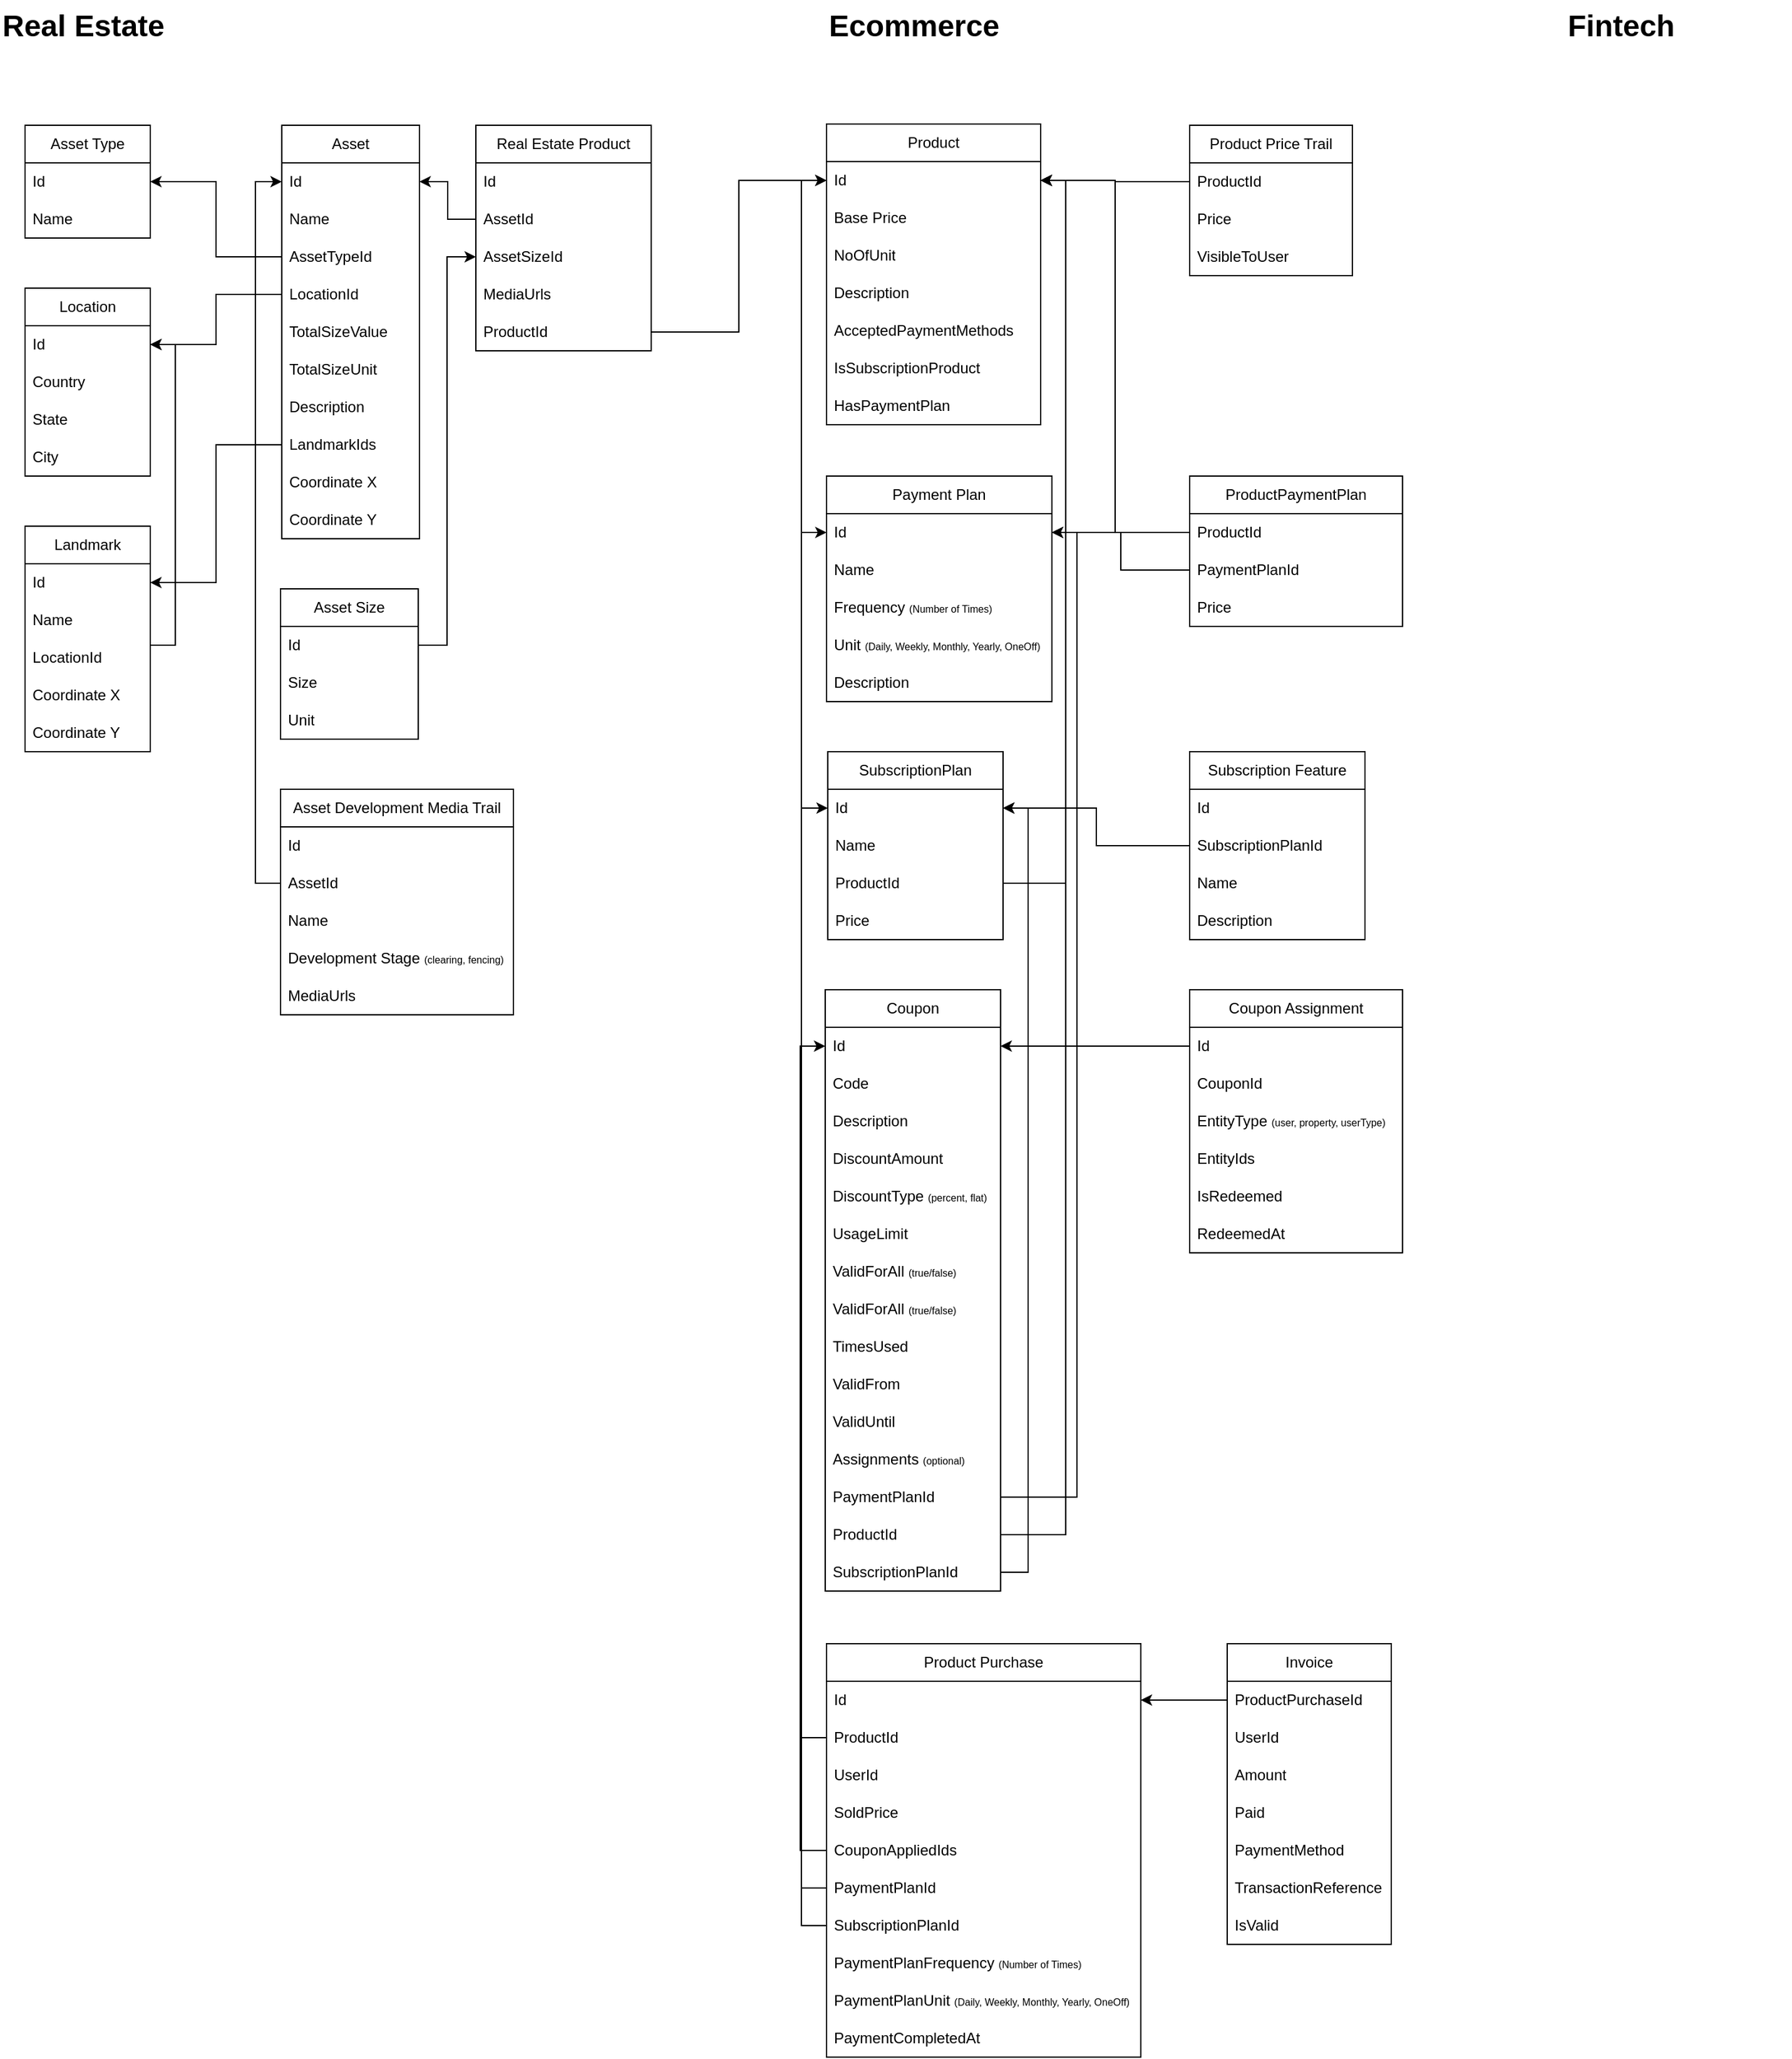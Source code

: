 <mxfile version="26.0.2">
  <diagram name="Page-1" id="xRwZzgTPhgGGNqqtRcz7">
    <mxGraphModel dx="2280" dy="1520" grid="1" gridSize="10" guides="1" tooltips="1" connect="1" arrows="1" fold="1" page="1" pageScale="1" pageWidth="2339" pageHeight="3300" math="0" shadow="0">
      <root>
        <mxCell id="0" />
        <mxCell id="1" parent="0" />
        <mxCell id="9WbZU5UclEW2TFr8tv2--1" value="Asset Type" style="swimlane;fontStyle=0;childLayout=stackLayout;horizontal=1;startSize=30;horizontalStack=0;resizeParent=1;resizeParentMax=0;resizeLast=0;collapsible=1;marginBottom=0;whiteSpace=wrap;html=1;" parent="1" vertex="1">
          <mxGeometry x="30" y="140" width="100" height="90" as="geometry" />
        </mxCell>
        <mxCell id="9WbZU5UclEW2TFr8tv2--2" value="Id" style="text;strokeColor=none;fillColor=none;align=left;verticalAlign=middle;spacingLeft=4;spacingRight=4;overflow=hidden;points=[[0,0.5],[1,0.5]];portConstraint=eastwest;rotatable=0;whiteSpace=wrap;html=1;" parent="9WbZU5UclEW2TFr8tv2--1" vertex="1">
          <mxGeometry y="30" width="100" height="30" as="geometry" />
        </mxCell>
        <mxCell id="9WbZU5UclEW2TFr8tv2--12" value="Name" style="text;strokeColor=none;fillColor=none;align=left;verticalAlign=middle;spacingLeft=4;spacingRight=4;overflow=hidden;points=[[0,0.5],[1,0.5]];portConstraint=eastwest;rotatable=0;whiteSpace=wrap;html=1;" parent="9WbZU5UclEW2TFr8tv2--1" vertex="1">
          <mxGeometry y="60" width="100" height="30" as="geometry" />
        </mxCell>
        <mxCell id="9WbZU5UclEW2TFr8tv2--5" value="Asset" style="swimlane;fontStyle=0;childLayout=stackLayout;horizontal=1;startSize=30;horizontalStack=0;resizeParent=1;resizeParentMax=0;resizeLast=0;collapsible=1;marginBottom=0;whiteSpace=wrap;html=1;" parent="1" vertex="1">
          <mxGeometry x="235" y="140" width="110" height="330" as="geometry" />
        </mxCell>
        <mxCell id="9WbZU5UclEW2TFr8tv2--6" value="Id" style="text;strokeColor=none;fillColor=none;align=left;verticalAlign=middle;spacingLeft=4;spacingRight=4;overflow=hidden;points=[[0,0.5],[1,0.5]];portConstraint=eastwest;rotatable=0;whiteSpace=wrap;html=1;" parent="9WbZU5UclEW2TFr8tv2--5" vertex="1">
          <mxGeometry y="30" width="110" height="30" as="geometry" />
        </mxCell>
        <mxCell id="9WbZU5UclEW2TFr8tv2--7" value="Name" style="text;strokeColor=none;fillColor=none;align=left;verticalAlign=middle;spacingLeft=4;spacingRight=4;overflow=hidden;points=[[0,0.5],[1,0.5]];portConstraint=eastwest;rotatable=0;whiteSpace=wrap;html=1;" parent="9WbZU5UclEW2TFr8tv2--5" vertex="1">
          <mxGeometry y="60" width="110" height="30" as="geometry" />
        </mxCell>
        <mxCell id="9WbZU5UclEW2TFr8tv2--44" value="AssetTypeId" style="text;strokeColor=none;fillColor=none;align=left;verticalAlign=middle;spacingLeft=4;spacingRight=4;overflow=hidden;points=[[0,0.5],[1,0.5]];portConstraint=eastwest;rotatable=0;whiteSpace=wrap;html=1;" parent="9WbZU5UclEW2TFr8tv2--5" vertex="1">
          <mxGeometry y="90" width="110" height="30" as="geometry" />
        </mxCell>
        <mxCell id="9WbZU5UclEW2TFr8tv2--18" value="LocationId" style="text;strokeColor=none;fillColor=none;align=left;verticalAlign=middle;spacingLeft=4;spacingRight=4;overflow=hidden;points=[[0,0.5],[1,0.5]];portConstraint=eastwest;rotatable=0;whiteSpace=wrap;html=1;" parent="9WbZU5UclEW2TFr8tv2--5" vertex="1">
          <mxGeometry y="120" width="110" height="30" as="geometry" />
        </mxCell>
        <mxCell id="7imBiXDdK8WEr4lZSUu7-48" value="TotalSizeValue" style="text;strokeColor=none;fillColor=none;align=left;verticalAlign=middle;spacingLeft=4;spacingRight=4;overflow=hidden;points=[[0,0.5],[1,0.5]];portConstraint=eastwest;rotatable=0;whiteSpace=wrap;html=1;" parent="9WbZU5UclEW2TFr8tv2--5" vertex="1">
          <mxGeometry y="150" width="110" height="30" as="geometry" />
        </mxCell>
        <mxCell id="7imBiXDdK8WEr4lZSUu7-50" value="TotalSizeUnit" style="text;strokeColor=none;fillColor=none;align=left;verticalAlign=middle;spacingLeft=4;spacingRight=4;overflow=hidden;points=[[0,0.5],[1,0.5]];portConstraint=eastwest;rotatable=0;whiteSpace=wrap;html=1;" parent="9WbZU5UclEW2TFr8tv2--5" vertex="1">
          <mxGeometry y="180" width="110" height="30" as="geometry" />
        </mxCell>
        <mxCell id="9WbZU5UclEW2TFr8tv2--21" value="Description" style="text;strokeColor=none;fillColor=none;align=left;verticalAlign=middle;spacingLeft=4;spacingRight=4;overflow=hidden;points=[[0,0.5],[1,0.5]];portConstraint=eastwest;rotatable=0;whiteSpace=wrap;html=1;" parent="9WbZU5UclEW2TFr8tv2--5" vertex="1">
          <mxGeometry y="210" width="110" height="30" as="geometry" />
        </mxCell>
        <mxCell id="9WbZU5UclEW2TFr8tv2--27" value="LandmarkIds" style="text;strokeColor=none;fillColor=none;align=left;verticalAlign=middle;spacingLeft=4;spacingRight=4;overflow=hidden;points=[[0,0.5],[1,0.5]];portConstraint=eastwest;rotatable=0;whiteSpace=wrap;html=1;" parent="9WbZU5UclEW2TFr8tv2--5" vertex="1">
          <mxGeometry y="240" width="110" height="30" as="geometry" />
        </mxCell>
        <mxCell id="9WbZU5UclEW2TFr8tv2--37" value="Coordinate X" style="text;strokeColor=none;fillColor=none;align=left;verticalAlign=middle;spacingLeft=4;spacingRight=4;overflow=hidden;points=[[0,0.5],[1,0.5]];portConstraint=eastwest;rotatable=0;whiteSpace=wrap;html=1;" parent="9WbZU5UclEW2TFr8tv2--5" vertex="1">
          <mxGeometry y="270" width="110" height="30" as="geometry" />
        </mxCell>
        <mxCell id="9WbZU5UclEW2TFr8tv2--38" value="Coordinate Y" style="text;strokeColor=none;fillColor=none;align=left;verticalAlign=middle;spacingLeft=4;spacingRight=4;overflow=hidden;points=[[0,0.5],[1,0.5]];portConstraint=eastwest;rotatable=0;whiteSpace=wrap;html=1;" parent="9WbZU5UclEW2TFr8tv2--5" vertex="1">
          <mxGeometry y="300" width="110" height="30" as="geometry" />
        </mxCell>
        <mxCell id="9WbZU5UclEW2TFr8tv2--13" value="Location" style="swimlane;fontStyle=0;childLayout=stackLayout;horizontal=1;startSize=30;horizontalStack=0;resizeParent=1;resizeParentMax=0;resizeLast=0;collapsible=1;marginBottom=0;whiteSpace=wrap;html=1;" parent="1" vertex="1">
          <mxGeometry x="30" y="270" width="100" height="150" as="geometry" />
        </mxCell>
        <mxCell id="9WbZU5UclEW2TFr8tv2--14" value="Id" style="text;strokeColor=none;fillColor=none;align=left;verticalAlign=middle;spacingLeft=4;spacingRight=4;overflow=hidden;points=[[0,0.5],[1,0.5]];portConstraint=eastwest;rotatable=0;whiteSpace=wrap;html=1;" parent="9WbZU5UclEW2TFr8tv2--13" vertex="1">
          <mxGeometry y="30" width="100" height="30" as="geometry" />
        </mxCell>
        <mxCell id="9WbZU5UclEW2TFr8tv2--15" value="Country" style="text;strokeColor=none;fillColor=none;align=left;verticalAlign=middle;spacingLeft=4;spacingRight=4;overflow=hidden;points=[[0,0.5],[1,0.5]];portConstraint=eastwest;rotatable=0;whiteSpace=wrap;html=1;" parent="9WbZU5UclEW2TFr8tv2--13" vertex="1">
          <mxGeometry y="60" width="100" height="30" as="geometry" />
        </mxCell>
        <mxCell id="9WbZU5UclEW2TFr8tv2--16" value="State" style="text;strokeColor=none;fillColor=none;align=left;verticalAlign=middle;spacingLeft=4;spacingRight=4;overflow=hidden;points=[[0,0.5],[1,0.5]];portConstraint=eastwest;rotatable=0;whiteSpace=wrap;html=1;" parent="9WbZU5UclEW2TFr8tv2--13" vertex="1">
          <mxGeometry y="90" width="100" height="30" as="geometry" />
        </mxCell>
        <mxCell id="9WbZU5UclEW2TFr8tv2--32" value="City" style="text;strokeColor=none;fillColor=none;align=left;verticalAlign=middle;spacingLeft=4;spacingRight=4;overflow=hidden;points=[[0,0.5],[1,0.5]];portConstraint=eastwest;rotatable=0;whiteSpace=wrap;html=1;" parent="9WbZU5UclEW2TFr8tv2--13" vertex="1">
          <mxGeometry y="120" width="100" height="30" as="geometry" />
        </mxCell>
        <mxCell id="9WbZU5UclEW2TFr8tv2--22" value="Asset Size" style="swimlane;fontStyle=0;childLayout=stackLayout;horizontal=1;startSize=30;horizontalStack=0;resizeParent=1;resizeParentMax=0;resizeLast=0;collapsible=1;marginBottom=0;whiteSpace=wrap;html=1;" parent="1" vertex="1">
          <mxGeometry x="234" y="510" width="110" height="120" as="geometry" />
        </mxCell>
        <mxCell id="9WbZU5UclEW2TFr8tv2--23" value="Id" style="text;strokeColor=none;fillColor=none;align=left;verticalAlign=middle;spacingLeft=4;spacingRight=4;overflow=hidden;points=[[0,0.5],[1,0.5]];portConstraint=eastwest;rotatable=0;whiteSpace=wrap;html=1;" parent="9WbZU5UclEW2TFr8tv2--22" vertex="1">
          <mxGeometry y="30" width="110" height="30" as="geometry" />
        </mxCell>
        <mxCell id="9WbZU5UclEW2TFr8tv2--24" value="Size" style="text;strokeColor=none;fillColor=none;align=left;verticalAlign=middle;spacingLeft=4;spacingRight=4;overflow=hidden;points=[[0,0.5],[1,0.5]];portConstraint=eastwest;rotatable=0;whiteSpace=wrap;html=1;" parent="9WbZU5UclEW2TFr8tv2--22" vertex="1">
          <mxGeometry y="60" width="110" height="30" as="geometry" />
        </mxCell>
        <mxCell id="9WbZU5UclEW2TFr8tv2--50" value="Unit" style="text;strokeColor=none;fillColor=none;align=left;verticalAlign=middle;spacingLeft=4;spacingRight=4;overflow=hidden;points=[[0,0.5],[1,0.5]];portConstraint=eastwest;rotatable=0;whiteSpace=wrap;html=1;" parent="9WbZU5UclEW2TFr8tv2--22" vertex="1">
          <mxGeometry y="90" width="110" height="30" as="geometry" />
        </mxCell>
        <mxCell id="9WbZU5UclEW2TFr8tv2--28" value="Landmark" style="swimlane;fontStyle=0;childLayout=stackLayout;horizontal=1;startSize=30;horizontalStack=0;resizeParent=1;resizeParentMax=0;resizeLast=0;collapsible=1;marginBottom=0;whiteSpace=wrap;html=1;" parent="1" vertex="1">
          <mxGeometry x="30" y="460" width="100" height="180" as="geometry" />
        </mxCell>
        <mxCell id="9WbZU5UclEW2TFr8tv2--52" value="Id" style="text;strokeColor=none;fillColor=none;align=left;verticalAlign=middle;spacingLeft=4;spacingRight=4;overflow=hidden;points=[[0,0.5],[1,0.5]];portConstraint=eastwest;rotatable=0;whiteSpace=wrap;html=1;" parent="9WbZU5UclEW2TFr8tv2--28" vertex="1">
          <mxGeometry y="30" width="100" height="30" as="geometry" />
        </mxCell>
        <mxCell id="9WbZU5UclEW2TFr8tv2--29" value="Name" style="text;strokeColor=none;fillColor=none;align=left;verticalAlign=middle;spacingLeft=4;spacingRight=4;overflow=hidden;points=[[0,0.5],[1,0.5]];portConstraint=eastwest;rotatable=0;whiteSpace=wrap;html=1;" parent="9WbZU5UclEW2TFr8tv2--28" vertex="1">
          <mxGeometry y="60" width="100" height="30" as="geometry" />
        </mxCell>
        <mxCell id="9WbZU5UclEW2TFr8tv2--30" value="LocationId" style="text;strokeColor=none;fillColor=none;align=left;verticalAlign=middle;spacingLeft=4;spacingRight=4;overflow=hidden;points=[[0,0.5],[1,0.5]];portConstraint=eastwest;rotatable=0;whiteSpace=wrap;html=1;" parent="9WbZU5UclEW2TFr8tv2--28" vertex="1">
          <mxGeometry y="90" width="100" height="30" as="geometry" />
        </mxCell>
        <mxCell id="9WbZU5UclEW2TFr8tv2--31" value="Coordinate X" style="text;strokeColor=none;fillColor=none;align=left;verticalAlign=middle;spacingLeft=4;spacingRight=4;overflow=hidden;points=[[0,0.5],[1,0.5]];portConstraint=eastwest;rotatable=0;whiteSpace=wrap;html=1;" parent="9WbZU5UclEW2TFr8tv2--28" vertex="1">
          <mxGeometry y="120" width="100" height="30" as="geometry" />
        </mxCell>
        <mxCell id="9WbZU5UclEW2TFr8tv2--36" value="Coordinate Y" style="text;strokeColor=none;fillColor=none;align=left;verticalAlign=middle;spacingLeft=4;spacingRight=4;overflow=hidden;points=[[0,0.5],[1,0.5]];portConstraint=eastwest;rotatable=0;whiteSpace=wrap;html=1;" parent="9WbZU5UclEW2TFr8tv2--28" vertex="1">
          <mxGeometry y="150" width="100" height="30" as="geometry" />
        </mxCell>
        <mxCell id="9WbZU5UclEW2TFr8tv2--40" value="Product" style="swimlane;fontStyle=0;childLayout=stackLayout;horizontal=1;startSize=30;horizontalStack=0;resizeParent=1;resizeParentMax=0;resizeLast=0;collapsible=1;marginBottom=0;whiteSpace=wrap;html=1;" parent="1" vertex="1">
          <mxGeometry x="670" y="139" width="171" height="240" as="geometry" />
        </mxCell>
        <mxCell id="_s5_7HrUc2ubMlKPMF_D-5" value="Id" style="text;strokeColor=none;fillColor=none;align=left;verticalAlign=middle;spacingLeft=4;spacingRight=4;overflow=hidden;points=[[0,0.5],[1,0.5]];portConstraint=eastwest;rotatable=0;whiteSpace=wrap;html=1;" parent="9WbZU5UclEW2TFr8tv2--40" vertex="1">
          <mxGeometry y="30" width="171" height="30" as="geometry" />
        </mxCell>
        <mxCell id="_s5_7HrUc2ubMlKPMF_D-27" value="Base Price" style="text;strokeColor=none;fillColor=none;align=left;verticalAlign=middle;spacingLeft=4;spacingRight=4;overflow=hidden;points=[[0,0.5],[1,0.5]];portConstraint=eastwest;rotatable=0;whiteSpace=wrap;html=1;" parent="9WbZU5UclEW2TFr8tv2--40" vertex="1">
          <mxGeometry y="60" width="171" height="30" as="geometry" />
        </mxCell>
        <mxCell id="_s5_7HrUc2ubMlKPMF_D-66" value="NoOfUnit" style="text;strokeColor=none;fillColor=none;align=left;verticalAlign=middle;spacingLeft=4;spacingRight=4;overflow=hidden;points=[[0,0.5],[1,0.5]];portConstraint=eastwest;rotatable=0;whiteSpace=wrap;html=1;" parent="9WbZU5UclEW2TFr8tv2--40" vertex="1">
          <mxGeometry y="90" width="171" height="30" as="geometry" />
        </mxCell>
        <mxCell id="9WbZU5UclEW2TFr8tv2--63" value="Description" style="text;strokeColor=none;fillColor=none;align=left;verticalAlign=middle;spacingLeft=4;spacingRight=4;overflow=hidden;points=[[0,0.5],[1,0.5]];portConstraint=eastwest;rotatable=0;whiteSpace=wrap;html=1;" parent="9WbZU5UclEW2TFr8tv2--40" vertex="1">
          <mxGeometry y="120" width="171" height="30" as="geometry" />
        </mxCell>
        <mxCell id="7imBiXDdK8WEr4lZSUu7-9" value="AcceptedPaymentMethods" style="text;strokeColor=none;fillColor=none;align=left;verticalAlign=middle;spacingLeft=4;spacingRight=4;overflow=hidden;points=[[0,0.5],[1,0.5]];portConstraint=eastwest;rotatable=0;whiteSpace=wrap;html=1;" parent="9WbZU5UclEW2TFr8tv2--40" vertex="1">
          <mxGeometry y="150" width="171" height="30" as="geometry" />
        </mxCell>
        <mxCell id="7imBiXDdK8WEr4lZSUu7-83" value="IsSubscriptionProduct" style="text;strokeColor=none;fillColor=none;align=left;verticalAlign=middle;spacingLeft=4;spacingRight=4;overflow=hidden;points=[[0,0.5],[1,0.5]];portConstraint=eastwest;rotatable=0;whiteSpace=wrap;html=1;" parent="9WbZU5UclEW2TFr8tv2--40" vertex="1">
          <mxGeometry y="180" width="171" height="30" as="geometry" />
        </mxCell>
        <mxCell id="7imBiXDdK8WEr4lZSUu7-105" value="HasPaymentPlan" style="text;strokeColor=none;fillColor=none;align=left;verticalAlign=middle;spacingLeft=4;spacingRight=4;overflow=hidden;points=[[0,0.5],[1,0.5]];portConstraint=eastwest;rotatable=0;whiteSpace=wrap;html=1;" parent="9WbZU5UclEW2TFr8tv2--40" vertex="1">
          <mxGeometry y="210" width="171" height="30" as="geometry" />
        </mxCell>
        <mxCell id="9WbZU5UclEW2TFr8tv2--54" value="Payment Plan" style="swimlane;fontStyle=0;childLayout=stackLayout;horizontal=1;startSize=30;horizontalStack=0;resizeParent=1;resizeParentMax=0;resizeLast=0;collapsible=1;marginBottom=0;whiteSpace=wrap;html=1;" parent="1" vertex="1">
          <mxGeometry x="670" y="420" width="180" height="180" as="geometry" />
        </mxCell>
        <mxCell id="9WbZU5UclEW2TFr8tv2--59" value="Id" style="text;strokeColor=none;fillColor=none;align=left;verticalAlign=middle;spacingLeft=4;spacingRight=4;overflow=hidden;points=[[0,0.5],[1,0.5]];portConstraint=eastwest;rotatable=0;whiteSpace=wrap;html=1;" parent="9WbZU5UclEW2TFr8tv2--54" vertex="1">
          <mxGeometry y="30" width="180" height="30" as="geometry" />
        </mxCell>
        <mxCell id="9WbZU5UclEW2TFr8tv2--55" value="Name" style="text;strokeColor=none;fillColor=none;align=left;verticalAlign=middle;spacingLeft=4;spacingRight=4;overflow=hidden;points=[[0,0.5],[1,0.5]];portConstraint=eastwest;rotatable=0;whiteSpace=wrap;html=1;" parent="9WbZU5UclEW2TFr8tv2--54" vertex="1">
          <mxGeometry y="60" width="180" height="30" as="geometry" />
        </mxCell>
        <mxCell id="9WbZU5UclEW2TFr8tv2--56" value="Frequency &lt;font style=&quot;font-size: 8px;&quot;&gt;(Number of Times)&lt;/font&gt;" style="text;strokeColor=none;fillColor=none;align=left;verticalAlign=middle;spacingLeft=4;spacingRight=4;overflow=hidden;points=[[0,0.5],[1,0.5]];portConstraint=eastwest;rotatable=0;whiteSpace=wrap;html=1;" parent="9WbZU5UclEW2TFr8tv2--54" vertex="1">
          <mxGeometry y="90" width="180" height="30" as="geometry" />
        </mxCell>
        <mxCell id="9WbZU5UclEW2TFr8tv2--57" value="Unit&amp;nbsp;&lt;font style=&quot;font-size: 8px;&quot;&gt;(Daily, Weekly, Monthly, Yearly, OneOff)&lt;/font&gt;" style="text;strokeColor=none;fillColor=none;align=left;verticalAlign=middle;spacingLeft=4;spacingRight=4;overflow=hidden;points=[[0,0.5],[1,0.5]];portConstraint=eastwest;rotatable=0;whiteSpace=wrap;html=1;" parent="9WbZU5UclEW2TFr8tv2--54" vertex="1">
          <mxGeometry y="120" width="180" height="30" as="geometry" />
        </mxCell>
        <mxCell id="9WbZU5UclEW2TFr8tv2--58" value="Description" style="text;strokeColor=none;fillColor=none;align=left;verticalAlign=middle;spacingLeft=4;spacingRight=4;overflow=hidden;points=[[0,0.5],[1,0.5]];portConstraint=eastwest;rotatable=0;whiteSpace=wrap;html=1;" parent="9WbZU5UclEW2TFr8tv2--54" vertex="1">
          <mxGeometry y="150" width="180" height="30" as="geometry" />
        </mxCell>
        <mxCell id="_s5_7HrUc2ubMlKPMF_D-1" value="Product Price Trail" style="swimlane;fontStyle=0;childLayout=stackLayout;horizontal=1;startSize=30;horizontalStack=0;resizeParent=1;resizeParentMax=0;resizeLast=0;collapsible=1;marginBottom=0;whiteSpace=wrap;html=1;" parent="1" vertex="1">
          <mxGeometry x="960" y="140" width="130" height="120" as="geometry" />
        </mxCell>
        <mxCell id="_s5_7HrUc2ubMlKPMF_D-2" value="ProductId" style="text;strokeColor=none;fillColor=none;align=left;verticalAlign=middle;spacingLeft=4;spacingRight=4;overflow=hidden;points=[[0,0.5],[1,0.5]];portConstraint=eastwest;rotatable=0;whiteSpace=wrap;html=1;" parent="_s5_7HrUc2ubMlKPMF_D-1" vertex="1">
          <mxGeometry y="30" width="130" height="30" as="geometry" />
        </mxCell>
        <mxCell id="_s5_7HrUc2ubMlKPMF_D-3" value="Price" style="text;strokeColor=none;fillColor=none;align=left;verticalAlign=middle;spacingLeft=4;spacingRight=4;overflow=hidden;points=[[0,0.5],[1,0.5]];portConstraint=eastwest;rotatable=0;whiteSpace=wrap;html=1;" parent="_s5_7HrUc2ubMlKPMF_D-1" vertex="1">
          <mxGeometry y="60" width="130" height="30" as="geometry" />
        </mxCell>
        <mxCell id="7imBiXDdK8WEr4lZSUu7-5" value="VisibleToUser" style="text;strokeColor=none;fillColor=none;align=left;verticalAlign=middle;spacingLeft=4;spacingRight=4;overflow=hidden;points=[[0,0.5],[1,0.5]];portConstraint=eastwest;rotatable=0;whiteSpace=wrap;html=1;" parent="_s5_7HrUc2ubMlKPMF_D-1" vertex="1">
          <mxGeometry y="90" width="130" height="30" as="geometry" />
        </mxCell>
        <mxCell id="_s5_7HrUc2ubMlKPMF_D-13" style="edgeStyle=orthogonalEdgeStyle;rounded=0;orthogonalLoop=1;jettySize=auto;html=1;entryX=1;entryY=0.5;entryDx=0;entryDy=0;" parent="1" source="9WbZU5UclEW2TFr8tv2--44" target="9WbZU5UclEW2TFr8tv2--2" edge="1">
          <mxGeometry relative="1" as="geometry" />
        </mxCell>
        <mxCell id="_s5_7HrUc2ubMlKPMF_D-14" style="edgeStyle=orthogonalEdgeStyle;rounded=0;orthogonalLoop=1;jettySize=auto;html=1;entryX=1;entryY=0.5;entryDx=0;entryDy=0;" parent="1" source="9WbZU5UclEW2TFr8tv2--18" target="9WbZU5UclEW2TFr8tv2--14" edge="1">
          <mxGeometry relative="1" as="geometry" />
        </mxCell>
        <mxCell id="_s5_7HrUc2ubMlKPMF_D-16" style="edgeStyle=orthogonalEdgeStyle;rounded=0;orthogonalLoop=1;jettySize=auto;html=1;entryX=1;entryY=0.5;entryDx=0;entryDy=0;" parent="1" source="9WbZU5UclEW2TFr8tv2--30" target="9WbZU5UclEW2TFr8tv2--14" edge="1">
          <mxGeometry relative="1" as="geometry">
            <Array as="points">
              <mxPoint x="150" y="555" />
              <mxPoint x="150" y="315" />
            </Array>
          </mxGeometry>
        </mxCell>
        <mxCell id="_s5_7HrUc2ubMlKPMF_D-17" style="edgeStyle=orthogonalEdgeStyle;rounded=0;orthogonalLoop=1;jettySize=auto;html=1;entryX=1;entryY=0.5;entryDx=0;entryDy=0;" parent="1" source="9WbZU5UclEW2TFr8tv2--27" target="9WbZU5UclEW2TFr8tv2--52" edge="1">
          <mxGeometry relative="1" as="geometry" />
        </mxCell>
        <mxCell id="_s5_7HrUc2ubMlKPMF_D-28" value="Product Purchase" style="swimlane;fontStyle=0;childLayout=stackLayout;horizontal=1;startSize=30;horizontalStack=0;resizeParent=1;resizeParentMax=0;resizeLast=0;collapsible=1;marginBottom=0;whiteSpace=wrap;html=1;" parent="1" vertex="1">
          <mxGeometry x="670" y="1352" width="251" height="330" as="geometry" />
        </mxCell>
        <mxCell id="_s5_7HrUc2ubMlKPMF_D-47" value="Id" style="text;strokeColor=none;fillColor=none;align=left;verticalAlign=middle;spacingLeft=4;spacingRight=4;overflow=hidden;points=[[0,0.5],[1,0.5]];portConstraint=eastwest;rotatable=0;whiteSpace=wrap;html=1;" parent="_s5_7HrUc2ubMlKPMF_D-28" vertex="1">
          <mxGeometry y="30" width="251" height="30" as="geometry" />
        </mxCell>
        <mxCell id="_s5_7HrUc2ubMlKPMF_D-29" value="ProductId" style="text;strokeColor=none;fillColor=none;align=left;verticalAlign=middle;spacingLeft=4;spacingRight=4;overflow=hidden;points=[[0,0.5],[1,0.5]];portConstraint=eastwest;rotatable=0;whiteSpace=wrap;html=1;" parent="_s5_7HrUc2ubMlKPMF_D-28" vertex="1">
          <mxGeometry y="60" width="251" height="30" as="geometry" />
        </mxCell>
        <mxCell id="_s5_7HrUc2ubMlKPMF_D-40" value="UserId" style="text;strokeColor=none;fillColor=none;align=left;verticalAlign=middle;spacingLeft=4;spacingRight=4;overflow=hidden;points=[[0,0.5],[1,0.5]];portConstraint=eastwest;rotatable=0;whiteSpace=wrap;html=1;" parent="_s5_7HrUc2ubMlKPMF_D-28" vertex="1">
          <mxGeometry y="90" width="251" height="30" as="geometry" />
        </mxCell>
        <mxCell id="_s5_7HrUc2ubMlKPMF_D-30" value="SoldPrice" style="text;strokeColor=none;fillColor=none;align=left;verticalAlign=middle;spacingLeft=4;spacingRight=4;overflow=hidden;points=[[0,0.5],[1,0.5]];portConstraint=eastwest;rotatable=0;whiteSpace=wrap;html=1;" parent="_s5_7HrUc2ubMlKPMF_D-28" vertex="1">
          <mxGeometry y="120" width="251" height="30" as="geometry" />
        </mxCell>
        <mxCell id="_s5_7HrUc2ubMlKPMF_D-98" value="CouponAppliedIds" style="text;strokeColor=none;fillColor=none;align=left;verticalAlign=middle;spacingLeft=4;spacingRight=4;overflow=hidden;points=[[0,0.5],[1,0.5]];portConstraint=eastwest;rotatable=0;whiteSpace=wrap;html=1;" parent="_s5_7HrUc2ubMlKPMF_D-28" vertex="1">
          <mxGeometry y="150" width="251" height="30" as="geometry" />
        </mxCell>
        <mxCell id="_s5_7HrUc2ubMlKPMF_D-58" value="PaymentPlanId" style="text;strokeColor=none;fillColor=none;align=left;verticalAlign=middle;spacingLeft=4;spacingRight=4;overflow=hidden;points=[[0,0.5],[1,0.5]];portConstraint=eastwest;rotatable=0;whiteSpace=wrap;html=1;" parent="_s5_7HrUc2ubMlKPMF_D-28" vertex="1">
          <mxGeometry y="180" width="251" height="30" as="geometry" />
        </mxCell>
        <mxCell id="7imBiXDdK8WEr4lZSUu7-79" value="SubscriptionPlanId" style="text;strokeColor=none;fillColor=none;align=left;verticalAlign=middle;spacingLeft=4;spacingRight=4;overflow=hidden;points=[[0,0.5],[1,0.5]];portConstraint=eastwest;rotatable=0;whiteSpace=wrap;html=1;" parent="_s5_7HrUc2ubMlKPMF_D-28" vertex="1">
          <mxGeometry y="210" width="251" height="30" as="geometry" />
        </mxCell>
        <mxCell id="_s5_7HrUc2ubMlKPMF_D-52" value="PaymentPlanFrequency&amp;nbsp;&lt;font style=&quot;font-size: 8px;&quot;&gt;(Number of Times)&lt;/font&gt;" style="text;strokeColor=none;fillColor=none;align=left;verticalAlign=middle;spacingLeft=4;spacingRight=4;overflow=hidden;points=[[0,0.5],[1,0.5]];portConstraint=eastwest;rotatable=0;whiteSpace=wrap;html=1;" parent="_s5_7HrUc2ubMlKPMF_D-28" vertex="1">
          <mxGeometry y="240" width="251" height="30" as="geometry" />
        </mxCell>
        <mxCell id="_s5_7HrUc2ubMlKPMF_D-53" value="PaymentPlanUnit&amp;nbsp;&lt;font style=&quot;font-size: 8px;&quot;&gt;(Daily,&amp;nbsp;Weekly, Monthly, Yearly, OneOff)&lt;/font&gt;" style="text;strokeColor=none;fillColor=none;align=left;verticalAlign=middle;spacingLeft=4;spacingRight=4;overflow=hidden;points=[[0,0.5],[1,0.5]];portConstraint=eastwest;rotatable=0;whiteSpace=wrap;html=1;" parent="_s5_7HrUc2ubMlKPMF_D-28" vertex="1">
          <mxGeometry y="270" width="251" height="30" as="geometry" />
        </mxCell>
        <mxCell id="_s5_7HrUc2ubMlKPMF_D-31" value="PaymentCompletedAt" style="text;strokeColor=none;fillColor=none;align=left;verticalAlign=middle;spacingLeft=4;spacingRight=4;overflow=hidden;points=[[0,0.5],[1,0.5]];portConstraint=eastwest;rotatable=0;whiteSpace=wrap;html=1;" parent="_s5_7HrUc2ubMlKPMF_D-28" vertex="1">
          <mxGeometry y="300" width="251" height="30" as="geometry" />
        </mxCell>
        <mxCell id="_s5_7HrUc2ubMlKPMF_D-36" value="Invoice" style="swimlane;fontStyle=0;childLayout=stackLayout;horizontal=1;startSize=30;horizontalStack=0;resizeParent=1;resizeParentMax=0;resizeLast=0;collapsible=1;marginBottom=0;whiteSpace=wrap;html=1;" parent="1" vertex="1">
          <mxGeometry x="990" y="1352" width="131" height="240" as="geometry" />
        </mxCell>
        <mxCell id="_s5_7HrUc2ubMlKPMF_D-37" value="ProductPurchaseId" style="text;strokeColor=none;fillColor=none;align=left;verticalAlign=middle;spacingLeft=4;spacingRight=4;overflow=hidden;points=[[0,0.5],[1,0.5]];portConstraint=eastwest;rotatable=0;whiteSpace=wrap;html=1;" parent="_s5_7HrUc2ubMlKPMF_D-36" vertex="1">
          <mxGeometry y="30" width="131" height="30" as="geometry" />
        </mxCell>
        <mxCell id="_s5_7HrUc2ubMlKPMF_D-41" value="UserId" style="text;strokeColor=none;fillColor=none;align=left;verticalAlign=middle;spacingLeft=4;spacingRight=4;overflow=hidden;points=[[0,0.5],[1,0.5]];portConstraint=eastwest;rotatable=0;whiteSpace=wrap;html=1;" parent="_s5_7HrUc2ubMlKPMF_D-36" vertex="1">
          <mxGeometry y="60" width="131" height="30" as="geometry" />
        </mxCell>
        <mxCell id="_s5_7HrUc2ubMlKPMF_D-38" value="Amount" style="text;strokeColor=none;fillColor=none;align=left;verticalAlign=middle;spacingLeft=4;spacingRight=4;overflow=hidden;points=[[0,0.5],[1,0.5]];portConstraint=eastwest;rotatable=0;whiteSpace=wrap;html=1;" parent="_s5_7HrUc2ubMlKPMF_D-36" vertex="1">
          <mxGeometry y="90" width="131" height="30" as="geometry" />
        </mxCell>
        <mxCell id="_s5_7HrUc2ubMlKPMF_D-46" value="Paid" style="text;strokeColor=none;fillColor=none;align=left;verticalAlign=middle;spacingLeft=4;spacingRight=4;overflow=hidden;points=[[0,0.5],[1,0.5]];portConstraint=eastwest;rotatable=0;whiteSpace=wrap;html=1;" parent="_s5_7HrUc2ubMlKPMF_D-36" vertex="1">
          <mxGeometry y="120" width="131" height="30" as="geometry" />
        </mxCell>
        <mxCell id="7imBiXDdK8WEr4lZSUu7-8" value="PaymentMethod" style="text;strokeColor=none;fillColor=none;align=left;verticalAlign=middle;spacingLeft=4;spacingRight=4;overflow=hidden;points=[[0,0.5],[1,0.5]];portConstraint=eastwest;rotatable=0;whiteSpace=wrap;html=1;" parent="_s5_7HrUc2ubMlKPMF_D-36" vertex="1">
          <mxGeometry y="150" width="131" height="30" as="geometry" />
        </mxCell>
        <mxCell id="7imBiXDdK8WEr4lZSUu7-11" value="TransactionReference" style="text;strokeColor=none;fillColor=none;align=left;verticalAlign=middle;spacingLeft=4;spacingRight=4;overflow=hidden;points=[[0,0.5],[1,0.5]];portConstraint=eastwest;rotatable=0;whiteSpace=wrap;html=1;" parent="_s5_7HrUc2ubMlKPMF_D-36" vertex="1">
          <mxGeometry y="180" width="131" height="30" as="geometry" />
        </mxCell>
        <mxCell id="7imBiXDdK8WEr4lZSUu7-1" value="IsValid" style="text;strokeColor=none;fillColor=none;align=left;verticalAlign=middle;spacingLeft=4;spacingRight=4;overflow=hidden;points=[[0,0.5],[1,0.5]];portConstraint=eastwest;rotatable=0;whiteSpace=wrap;html=1;" parent="_s5_7HrUc2ubMlKPMF_D-36" vertex="1">
          <mxGeometry y="210" width="131" height="30" as="geometry" />
        </mxCell>
        <mxCell id="_s5_7HrUc2ubMlKPMF_D-71" value="Coupon" style="swimlane;fontStyle=0;childLayout=stackLayout;horizontal=1;startSize=30;horizontalStack=0;resizeParent=1;resizeParentMax=0;resizeLast=0;collapsible=1;marginBottom=0;whiteSpace=wrap;html=1;" parent="1" vertex="1">
          <mxGeometry x="669" y="830" width="140" height="480" as="geometry" />
        </mxCell>
        <mxCell id="_s5_7HrUc2ubMlKPMF_D-72" value="Id" style="text;strokeColor=none;fillColor=none;align=left;verticalAlign=middle;spacingLeft=4;spacingRight=4;overflow=hidden;points=[[0,0.5],[1,0.5]];portConstraint=eastwest;rotatable=0;whiteSpace=wrap;html=1;" parent="_s5_7HrUc2ubMlKPMF_D-71" vertex="1">
          <mxGeometry y="30" width="140" height="30" as="geometry" />
        </mxCell>
        <mxCell id="_s5_7HrUc2ubMlKPMF_D-73" value="Code" style="text;strokeColor=none;fillColor=none;align=left;verticalAlign=middle;spacingLeft=4;spacingRight=4;overflow=hidden;points=[[0,0.5],[1,0.5]];portConstraint=eastwest;rotatable=0;whiteSpace=wrap;html=1;" parent="_s5_7HrUc2ubMlKPMF_D-71" vertex="1">
          <mxGeometry y="60" width="140" height="30" as="geometry" />
        </mxCell>
        <mxCell id="_s5_7HrUc2ubMlKPMF_D-74" value="Description" style="text;strokeColor=none;fillColor=none;align=left;verticalAlign=middle;spacingLeft=4;spacingRight=4;overflow=hidden;points=[[0,0.5],[1,0.5]];portConstraint=eastwest;rotatable=0;whiteSpace=wrap;html=1;" parent="_s5_7HrUc2ubMlKPMF_D-71" vertex="1">
          <mxGeometry y="90" width="140" height="30" as="geometry" />
        </mxCell>
        <mxCell id="_s5_7HrUc2ubMlKPMF_D-77" value="DiscountAmount" style="text;strokeColor=none;fillColor=none;align=left;verticalAlign=middle;spacingLeft=4;spacingRight=4;overflow=hidden;points=[[0,0.5],[1,0.5]];portConstraint=eastwest;rotatable=0;whiteSpace=wrap;html=1;" parent="_s5_7HrUc2ubMlKPMF_D-71" vertex="1">
          <mxGeometry y="120" width="140" height="30" as="geometry" />
        </mxCell>
        <mxCell id="_s5_7HrUc2ubMlKPMF_D-79" value="DiscountType &lt;font style=&quot;font-size: 8px;&quot;&gt;(percent, flat)&lt;/font&gt;" style="text;strokeColor=none;fillColor=none;align=left;verticalAlign=middle;spacingLeft=4;spacingRight=4;overflow=hidden;points=[[0,0.5],[1,0.5]];portConstraint=eastwest;rotatable=0;whiteSpace=wrap;html=1;" parent="_s5_7HrUc2ubMlKPMF_D-71" vertex="1">
          <mxGeometry y="150" width="140" height="30" as="geometry" />
        </mxCell>
        <mxCell id="_s5_7HrUc2ubMlKPMF_D-80" value="UsageLimit" style="text;strokeColor=none;fillColor=none;align=left;verticalAlign=middle;spacingLeft=4;spacingRight=4;overflow=hidden;points=[[0,0.5],[1,0.5]];portConstraint=eastwest;rotatable=0;whiteSpace=wrap;html=1;" parent="_s5_7HrUc2ubMlKPMF_D-71" vertex="1">
          <mxGeometry y="180" width="140" height="30" as="geometry" />
        </mxCell>
        <mxCell id="_s5_7HrUc2ubMlKPMF_D-89" value="ValidForAll &lt;font style=&quot;font-size: 8px;&quot;&gt;(true/false)&lt;/font&gt;" style="text;strokeColor=none;fillColor=none;align=left;verticalAlign=middle;spacingLeft=4;spacingRight=4;overflow=hidden;points=[[0,0.5],[1,0.5]];portConstraint=eastwest;rotatable=0;whiteSpace=wrap;html=1;" parent="_s5_7HrUc2ubMlKPMF_D-71" vertex="1">
          <mxGeometry y="210" width="140" height="30" as="geometry" />
        </mxCell>
        <mxCell id="7imBiXDdK8WEr4lZSUu7-84" value="ValidForAll &lt;font style=&quot;font-size: 8px;&quot;&gt;(true/false)&lt;/font&gt;" style="text;strokeColor=none;fillColor=none;align=left;verticalAlign=middle;spacingLeft=4;spacingRight=4;overflow=hidden;points=[[0,0.5],[1,0.5]];portConstraint=eastwest;rotatable=0;whiteSpace=wrap;html=1;" parent="_s5_7HrUc2ubMlKPMF_D-71" vertex="1">
          <mxGeometry y="240" width="140" height="30" as="geometry" />
        </mxCell>
        <mxCell id="_s5_7HrUc2ubMlKPMF_D-81" value="TimesUsed" style="text;strokeColor=none;fillColor=none;align=left;verticalAlign=middle;spacingLeft=4;spacingRight=4;overflow=hidden;points=[[0,0.5],[1,0.5]];portConstraint=eastwest;rotatable=0;whiteSpace=wrap;html=1;" parent="_s5_7HrUc2ubMlKPMF_D-71" vertex="1">
          <mxGeometry y="270" width="140" height="30" as="geometry" />
        </mxCell>
        <mxCell id="_s5_7HrUc2ubMlKPMF_D-82" value="ValidFrom" style="text;strokeColor=none;fillColor=none;align=left;verticalAlign=middle;spacingLeft=4;spacingRight=4;overflow=hidden;points=[[0,0.5],[1,0.5]];portConstraint=eastwest;rotatable=0;whiteSpace=wrap;html=1;" parent="_s5_7HrUc2ubMlKPMF_D-71" vertex="1">
          <mxGeometry y="300" width="140" height="30" as="geometry" />
        </mxCell>
        <mxCell id="_s5_7HrUc2ubMlKPMF_D-83" value="ValidUntil" style="text;strokeColor=none;fillColor=none;align=left;verticalAlign=middle;spacingLeft=4;spacingRight=4;overflow=hidden;points=[[0,0.5],[1,0.5]];portConstraint=eastwest;rotatable=0;whiteSpace=wrap;html=1;" parent="_s5_7HrUc2ubMlKPMF_D-71" vertex="1">
          <mxGeometry y="330" width="140" height="30" as="geometry" />
        </mxCell>
        <mxCell id="_s5_7HrUc2ubMlKPMF_D-84" value="Assignments &lt;font style=&quot;font-size: 8px;&quot;&gt;(optional)&lt;/font&gt;" style="text;strokeColor=none;fillColor=none;align=left;verticalAlign=middle;spacingLeft=4;spacingRight=4;overflow=hidden;points=[[0,0.5],[1,0.5]];portConstraint=eastwest;rotatable=0;whiteSpace=wrap;html=1;" parent="_s5_7HrUc2ubMlKPMF_D-71" vertex="1">
          <mxGeometry y="360" width="140" height="30" as="geometry" />
        </mxCell>
        <mxCell id="7imBiXDdK8WEr4lZSUu7-72" value="PaymentPlanId" style="text;strokeColor=none;fillColor=none;align=left;verticalAlign=middle;spacingLeft=4;spacingRight=4;overflow=hidden;points=[[0,0.5],[1,0.5]];portConstraint=eastwest;rotatable=0;whiteSpace=wrap;html=1;" parent="_s5_7HrUc2ubMlKPMF_D-71" vertex="1">
          <mxGeometry y="390" width="140" height="30" as="geometry" />
        </mxCell>
        <mxCell id="7imBiXDdK8WEr4lZSUu7-73" value="ProductId" style="text;strokeColor=none;fillColor=none;align=left;verticalAlign=middle;spacingLeft=4;spacingRight=4;overflow=hidden;points=[[0,0.5],[1,0.5]];portConstraint=eastwest;rotatable=0;whiteSpace=wrap;html=1;" parent="_s5_7HrUc2ubMlKPMF_D-71" vertex="1">
          <mxGeometry y="420" width="140" height="30" as="geometry" />
        </mxCell>
        <mxCell id="7imBiXDdK8WEr4lZSUu7-104" value="SubscriptionPlanId" style="text;strokeColor=none;fillColor=none;align=left;verticalAlign=middle;spacingLeft=4;spacingRight=4;overflow=hidden;points=[[0,0.5],[1,0.5]];portConstraint=eastwest;rotatable=0;whiteSpace=wrap;html=1;" parent="_s5_7HrUc2ubMlKPMF_D-71" vertex="1">
          <mxGeometry y="450" width="140" height="30" as="geometry" />
        </mxCell>
        <mxCell id="_s5_7HrUc2ubMlKPMF_D-90" value="Coupon Assignment" style="swimlane;fontStyle=0;childLayout=stackLayout;horizontal=1;startSize=30;horizontalStack=0;resizeParent=1;resizeParentMax=0;resizeLast=0;collapsible=1;marginBottom=0;whiteSpace=wrap;html=1;" parent="1" vertex="1">
          <mxGeometry x="960" y="830" width="170" height="210" as="geometry" />
        </mxCell>
        <mxCell id="_s5_7HrUc2ubMlKPMF_D-91" value="Id" style="text;strokeColor=none;fillColor=none;align=left;verticalAlign=middle;spacingLeft=4;spacingRight=4;overflow=hidden;points=[[0,0.5],[1,0.5]];portConstraint=eastwest;rotatable=0;whiteSpace=wrap;html=1;" parent="_s5_7HrUc2ubMlKPMF_D-90" vertex="1">
          <mxGeometry y="30" width="170" height="30" as="geometry" />
        </mxCell>
        <mxCell id="_s5_7HrUc2ubMlKPMF_D-92" value="CouponId" style="text;strokeColor=none;fillColor=none;align=left;verticalAlign=middle;spacingLeft=4;spacingRight=4;overflow=hidden;points=[[0,0.5],[1,0.5]];portConstraint=eastwest;rotatable=0;whiteSpace=wrap;html=1;" parent="_s5_7HrUc2ubMlKPMF_D-90" vertex="1">
          <mxGeometry y="60" width="170" height="30" as="geometry" />
        </mxCell>
        <mxCell id="_s5_7HrUc2ubMlKPMF_D-93" value="EntityType &lt;font style=&quot;font-size: 8px;&quot;&gt;(user, property, userType)&lt;/font&gt;" style="text;strokeColor=none;fillColor=none;align=left;verticalAlign=middle;spacingLeft=4;spacingRight=4;overflow=hidden;points=[[0,0.5],[1,0.5]];portConstraint=eastwest;rotatable=0;whiteSpace=wrap;html=1;" parent="_s5_7HrUc2ubMlKPMF_D-90" vertex="1">
          <mxGeometry y="90" width="170" height="30" as="geometry" />
        </mxCell>
        <mxCell id="_s5_7HrUc2ubMlKPMF_D-94" value="EntityIds" style="text;strokeColor=none;fillColor=none;align=left;verticalAlign=middle;spacingLeft=4;spacingRight=4;overflow=hidden;points=[[0,0.5],[1,0.5]];portConstraint=eastwest;rotatable=0;whiteSpace=wrap;html=1;" parent="_s5_7HrUc2ubMlKPMF_D-90" vertex="1">
          <mxGeometry y="120" width="170" height="30" as="geometry" />
        </mxCell>
        <mxCell id="_s5_7HrUc2ubMlKPMF_D-95" value="IsRedeemed" style="text;strokeColor=none;fillColor=none;align=left;verticalAlign=middle;spacingLeft=4;spacingRight=4;overflow=hidden;points=[[0,0.5],[1,0.5]];portConstraint=eastwest;rotatable=0;whiteSpace=wrap;html=1;" parent="_s5_7HrUc2ubMlKPMF_D-90" vertex="1">
          <mxGeometry y="150" width="170" height="30" as="geometry" />
        </mxCell>
        <mxCell id="_s5_7HrUc2ubMlKPMF_D-96" value="RedeemedAt" style="text;strokeColor=none;fillColor=none;align=left;verticalAlign=middle;spacingLeft=4;spacingRight=4;overflow=hidden;points=[[0,0.5],[1,0.5]];portConstraint=eastwest;rotatable=0;whiteSpace=wrap;html=1;" parent="_s5_7HrUc2ubMlKPMF_D-90" vertex="1">
          <mxGeometry y="180" width="170" height="30" as="geometry" />
        </mxCell>
        <mxCell id="7imBiXDdK8WEr4lZSUu7-12" value="Real Estate Product" style="swimlane;fontStyle=0;childLayout=stackLayout;horizontal=1;startSize=30;horizontalStack=0;resizeParent=1;resizeParentMax=0;resizeLast=0;collapsible=1;marginBottom=0;whiteSpace=wrap;html=1;" parent="1" vertex="1">
          <mxGeometry x="390" y="140" width="140" height="180" as="geometry" />
        </mxCell>
        <mxCell id="7imBiXDdK8WEr4lZSUu7-13" value="Id" style="text;strokeColor=none;fillColor=none;align=left;verticalAlign=middle;spacingLeft=4;spacingRight=4;overflow=hidden;points=[[0,0.5],[1,0.5]];portConstraint=eastwest;rotatable=0;whiteSpace=wrap;html=1;" parent="7imBiXDdK8WEr4lZSUu7-12" vertex="1">
          <mxGeometry y="30" width="140" height="30" as="geometry" />
        </mxCell>
        <mxCell id="7imBiXDdK8WEr4lZSUu7-14" value="AssetId" style="text;strokeColor=none;fillColor=none;align=left;verticalAlign=middle;spacingLeft=4;spacingRight=4;overflow=hidden;points=[[0,0.5],[1,0.5]];portConstraint=eastwest;rotatable=0;whiteSpace=wrap;html=1;" parent="7imBiXDdK8WEr4lZSUu7-12" vertex="1">
          <mxGeometry y="60" width="140" height="30" as="geometry" />
        </mxCell>
        <mxCell id="7imBiXDdK8WEr4lZSUu7-15" value="AssetSizeId" style="text;strokeColor=none;fillColor=none;align=left;verticalAlign=middle;spacingLeft=4;spacingRight=4;overflow=hidden;points=[[0,0.5],[1,0.5]];portConstraint=eastwest;rotatable=0;whiteSpace=wrap;html=1;" parent="7imBiXDdK8WEr4lZSUu7-12" vertex="1">
          <mxGeometry y="90" width="140" height="30" as="geometry" />
        </mxCell>
        <mxCell id="7imBiXDdK8WEr4lZSUu7-24" value="MediaUrls" style="text;strokeColor=none;fillColor=none;align=left;verticalAlign=middle;spacingLeft=4;spacingRight=4;overflow=hidden;points=[[0,0.5],[1,0.5]];portConstraint=eastwest;rotatable=0;whiteSpace=wrap;html=1;" parent="7imBiXDdK8WEr4lZSUu7-12" vertex="1">
          <mxGeometry y="120" width="140" height="30" as="geometry" />
        </mxCell>
        <mxCell id="7imBiXDdK8WEr4lZSUu7-34" value="ProductId" style="text;strokeColor=none;fillColor=none;align=left;verticalAlign=middle;spacingLeft=4;spacingRight=4;overflow=hidden;points=[[0,0.5],[1,0.5]];portConstraint=eastwest;rotatable=0;whiteSpace=wrap;html=1;" parent="7imBiXDdK8WEr4lZSUu7-12" vertex="1">
          <mxGeometry y="150" width="140" height="30" as="geometry" />
        </mxCell>
        <mxCell id="7imBiXDdK8WEr4lZSUu7-28" style="edgeStyle=orthogonalEdgeStyle;rounded=0;orthogonalLoop=1;jettySize=auto;html=1;exitX=0;exitY=0.5;exitDx=0;exitDy=0;entryX=1;entryY=0.5;entryDx=0;entryDy=0;" parent="1" source="7imBiXDdK8WEr4lZSUu7-14" target="9WbZU5UclEW2TFr8tv2--6" edge="1">
          <mxGeometry relative="1" as="geometry" />
        </mxCell>
        <mxCell id="7imBiXDdK8WEr4lZSUu7-35" value="Asset Development Media Trail" style="swimlane;fontStyle=0;childLayout=stackLayout;horizontal=1;startSize=30;horizontalStack=0;resizeParent=1;resizeParentMax=0;resizeLast=0;collapsible=1;marginBottom=0;whiteSpace=wrap;html=1;" parent="1" vertex="1">
          <mxGeometry x="234" y="670" width="186" height="180" as="geometry" />
        </mxCell>
        <mxCell id="7imBiXDdK8WEr4lZSUu7-46" value="Id" style="text;strokeColor=none;fillColor=none;align=left;verticalAlign=middle;spacingLeft=4;spacingRight=4;overflow=hidden;points=[[0,0.5],[1,0.5]];portConstraint=eastwest;rotatable=0;whiteSpace=wrap;html=1;" parent="7imBiXDdK8WEr4lZSUu7-35" vertex="1">
          <mxGeometry y="30" width="186" height="30" as="geometry" />
        </mxCell>
        <mxCell id="7imBiXDdK8WEr4lZSUu7-36" value="AssetId" style="text;strokeColor=none;fillColor=none;align=left;verticalAlign=middle;spacingLeft=4;spacingRight=4;overflow=hidden;points=[[0,0.5],[1,0.5]];portConstraint=eastwest;rotatable=0;whiteSpace=wrap;html=1;" parent="7imBiXDdK8WEr4lZSUu7-35" vertex="1">
          <mxGeometry y="60" width="186" height="30" as="geometry" />
        </mxCell>
        <mxCell id="7imBiXDdK8WEr4lZSUu7-40" value="Name" style="text;strokeColor=none;fillColor=none;align=left;verticalAlign=middle;spacingLeft=4;spacingRight=4;overflow=hidden;points=[[0,0.5],[1,0.5]];portConstraint=eastwest;rotatable=0;whiteSpace=wrap;html=1;" parent="7imBiXDdK8WEr4lZSUu7-35" vertex="1">
          <mxGeometry y="90" width="186" height="30" as="geometry" />
        </mxCell>
        <mxCell id="ScYcaKlt9CPsBSRHNkR5-32" value="Development Stage &lt;font style=&quot;font-size: 8px;&quot;&gt;(clearing, fencing)&lt;/font&gt;" style="text;strokeColor=none;fillColor=none;align=left;verticalAlign=middle;spacingLeft=4;spacingRight=4;overflow=hidden;points=[[0,0.5],[1,0.5]];portConstraint=eastwest;rotatable=0;whiteSpace=wrap;html=1;" vertex="1" parent="7imBiXDdK8WEr4lZSUu7-35">
          <mxGeometry y="120" width="186" height="30" as="geometry" />
        </mxCell>
        <mxCell id="7imBiXDdK8WEr4lZSUu7-39" value="MediaUrls" style="text;strokeColor=none;fillColor=none;align=left;verticalAlign=middle;spacingLeft=4;spacingRight=4;overflow=hidden;points=[[0,0.5],[1,0.5]];portConstraint=eastwest;rotatable=0;whiteSpace=wrap;html=1;" parent="7imBiXDdK8WEr4lZSUu7-35" vertex="1">
          <mxGeometry y="150" width="186" height="30" as="geometry" />
        </mxCell>
        <mxCell id="7imBiXDdK8WEr4lZSUu7-41" style="edgeStyle=orthogonalEdgeStyle;rounded=0;orthogonalLoop=1;jettySize=auto;html=1;entryX=0;entryY=0.5;entryDx=0;entryDy=0;" parent="1" source="7imBiXDdK8WEr4lZSUu7-36" target="9WbZU5UclEW2TFr8tv2--6" edge="1">
          <mxGeometry relative="1" as="geometry" />
        </mxCell>
        <mxCell id="7imBiXDdK8WEr4lZSUu7-43" value="&lt;h1 style=&quot;margin-top: 0px;&quot;&gt;Real Estate&lt;/h1&gt;" style="text;html=1;whiteSpace=wrap;overflow=hidden;rounded=0;" parent="1" vertex="1">
          <mxGeometry x="10" y="40" width="180" height="50" as="geometry" />
        </mxCell>
        <mxCell id="7imBiXDdK8WEr4lZSUu7-44" value="&lt;h1 style=&quot;margin-top: 0px;&quot;&gt;Ecommerce&lt;/h1&gt;" style="text;html=1;whiteSpace=wrap;overflow=hidden;rounded=0;" parent="1" vertex="1">
          <mxGeometry x="670" y="40" width="180" height="50" as="geometry" />
        </mxCell>
        <mxCell id="7imBiXDdK8WEr4lZSUu7-47" style="edgeStyle=orthogonalEdgeStyle;rounded=0;orthogonalLoop=1;jettySize=auto;html=1;entryX=0;entryY=0.5;entryDx=0;entryDy=0;" parent="1" source="7imBiXDdK8WEr4lZSUu7-34" target="_s5_7HrUc2ubMlKPMF_D-5" edge="1">
          <mxGeometry relative="1" as="geometry" />
        </mxCell>
        <mxCell id="7imBiXDdK8WEr4lZSUu7-49" style="edgeStyle=orthogonalEdgeStyle;rounded=0;orthogonalLoop=1;jettySize=auto;html=1;entryX=0;entryY=0.5;entryDx=0;entryDy=0;" parent="1" source="9WbZU5UclEW2TFr8tv2--23" target="7imBiXDdK8WEr4lZSUu7-15" edge="1">
          <mxGeometry relative="1" as="geometry" />
        </mxCell>
        <mxCell id="7imBiXDdK8WEr4lZSUu7-74" value="SubscriptionPlan" style="swimlane;fontStyle=0;childLayout=stackLayout;horizontal=1;startSize=30;horizontalStack=0;resizeParent=1;resizeParentMax=0;resizeLast=0;collapsible=1;marginBottom=0;whiteSpace=wrap;html=1;" parent="1" vertex="1">
          <mxGeometry x="671" y="640" width="140" height="150" as="geometry" />
        </mxCell>
        <mxCell id="7imBiXDdK8WEr4lZSUu7-88" value="Id" style="text;strokeColor=none;fillColor=none;align=left;verticalAlign=middle;spacingLeft=4;spacingRight=4;overflow=hidden;points=[[0,0.5],[1,0.5]];portConstraint=eastwest;rotatable=0;whiteSpace=wrap;html=1;" parent="7imBiXDdK8WEr4lZSUu7-74" vertex="1">
          <mxGeometry y="30" width="140" height="30" as="geometry" />
        </mxCell>
        <mxCell id="7imBiXDdK8WEr4lZSUu7-75" value="Name" style="text;strokeColor=none;fillColor=none;align=left;verticalAlign=middle;spacingLeft=4;spacingRight=4;overflow=hidden;points=[[0,0.5],[1,0.5]];portConstraint=eastwest;rotatable=0;whiteSpace=wrap;html=1;" parent="7imBiXDdK8WEr4lZSUu7-74" vertex="1">
          <mxGeometry y="60" width="140" height="30" as="geometry" />
        </mxCell>
        <mxCell id="7imBiXDdK8WEr4lZSUu7-76" value="ProductId" style="text;strokeColor=none;fillColor=none;align=left;verticalAlign=middle;spacingLeft=4;spacingRight=4;overflow=hidden;points=[[0,0.5],[1,0.5]];portConstraint=eastwest;rotatable=0;whiteSpace=wrap;html=1;" parent="7imBiXDdK8WEr4lZSUu7-74" vertex="1">
          <mxGeometry y="90" width="140" height="30" as="geometry" />
        </mxCell>
        <mxCell id="7imBiXDdK8WEr4lZSUu7-81" value="Price" style="text;strokeColor=none;fillColor=none;align=left;verticalAlign=middle;spacingLeft=4;spacingRight=4;overflow=hidden;points=[[0,0.5],[1,0.5]];portConstraint=eastwest;rotatable=0;whiteSpace=wrap;html=1;" parent="7imBiXDdK8WEr4lZSUu7-74" vertex="1">
          <mxGeometry y="120" width="140" height="30" as="geometry" />
        </mxCell>
        <mxCell id="7imBiXDdK8WEr4lZSUu7-89" value="Subscription Feature" style="swimlane;fontStyle=0;childLayout=stackLayout;horizontal=1;startSize=30;horizontalStack=0;resizeParent=1;resizeParentMax=0;resizeLast=0;collapsible=1;marginBottom=0;whiteSpace=wrap;html=1;" parent="1" vertex="1">
          <mxGeometry x="960" y="640" width="140" height="150" as="geometry" />
        </mxCell>
        <mxCell id="7imBiXDdK8WEr4lZSUu7-90" value="Id" style="text;strokeColor=none;fillColor=none;align=left;verticalAlign=middle;spacingLeft=4;spacingRight=4;overflow=hidden;points=[[0,0.5],[1,0.5]];portConstraint=eastwest;rotatable=0;whiteSpace=wrap;html=1;" parent="7imBiXDdK8WEr4lZSUu7-89" vertex="1">
          <mxGeometry y="30" width="140" height="30" as="geometry" />
        </mxCell>
        <mxCell id="7imBiXDdK8WEr4lZSUu7-93" value="SubscriptionPlanId" style="text;strokeColor=none;fillColor=none;align=left;verticalAlign=middle;spacingLeft=4;spacingRight=4;overflow=hidden;points=[[0,0.5],[1,0.5]];portConstraint=eastwest;rotatable=0;whiteSpace=wrap;html=1;" parent="7imBiXDdK8WEr4lZSUu7-89" vertex="1">
          <mxGeometry y="60" width="140" height="30" as="geometry" />
        </mxCell>
        <mxCell id="7imBiXDdK8WEr4lZSUu7-91" value="Name" style="text;strokeColor=none;fillColor=none;align=left;verticalAlign=middle;spacingLeft=4;spacingRight=4;overflow=hidden;points=[[0,0.5],[1,0.5]];portConstraint=eastwest;rotatable=0;whiteSpace=wrap;html=1;" parent="7imBiXDdK8WEr4lZSUu7-89" vertex="1">
          <mxGeometry y="90" width="140" height="30" as="geometry" />
        </mxCell>
        <mxCell id="7imBiXDdK8WEr4lZSUu7-92" value="Description" style="text;strokeColor=none;fillColor=none;align=left;verticalAlign=middle;spacingLeft=4;spacingRight=4;overflow=hidden;points=[[0,0.5],[1,0.5]];portConstraint=eastwest;rotatable=0;whiteSpace=wrap;html=1;" parent="7imBiXDdK8WEr4lZSUu7-89" vertex="1">
          <mxGeometry y="120" width="140" height="30" as="geometry" />
        </mxCell>
        <mxCell id="7imBiXDdK8WEr4lZSUu7-52" value="ProductPaymentPlan" style="swimlane;fontStyle=0;childLayout=stackLayout;horizontal=1;startSize=30;horizontalStack=0;resizeParent=1;resizeParentMax=0;resizeLast=0;collapsible=1;marginBottom=0;whiteSpace=wrap;html=1;" parent="1" vertex="1">
          <mxGeometry x="960" y="420" width="170" height="120" as="geometry" />
        </mxCell>
        <mxCell id="7imBiXDdK8WEr4lZSUu7-53" value="ProductId" style="text;strokeColor=none;fillColor=none;align=left;verticalAlign=middle;spacingLeft=4;spacingRight=4;overflow=hidden;points=[[0,0.5],[1,0.5]];portConstraint=eastwest;rotatable=0;whiteSpace=wrap;html=1;" parent="7imBiXDdK8WEr4lZSUu7-52" vertex="1">
          <mxGeometry y="30" width="170" height="30" as="geometry" />
        </mxCell>
        <mxCell id="7imBiXDdK8WEr4lZSUu7-54" value="PaymentPlanId" style="text;strokeColor=none;fillColor=none;align=left;verticalAlign=middle;spacingLeft=4;spacingRight=4;overflow=hidden;points=[[0,0.5],[1,0.5]];portConstraint=eastwest;rotatable=0;whiteSpace=wrap;html=1;" parent="7imBiXDdK8WEr4lZSUu7-52" vertex="1">
          <mxGeometry y="60" width="170" height="30" as="geometry" />
        </mxCell>
        <mxCell id="7imBiXDdK8WEr4lZSUu7-55" value="Price" style="text;strokeColor=none;fillColor=none;align=left;verticalAlign=middle;spacingLeft=4;spacingRight=4;overflow=hidden;points=[[0,0.5],[1,0.5]];portConstraint=eastwest;rotatable=0;whiteSpace=wrap;html=1;" parent="7imBiXDdK8WEr4lZSUu7-52" vertex="1">
          <mxGeometry y="90" width="170" height="30" as="geometry" />
        </mxCell>
        <mxCell id="ScYcaKlt9CPsBSRHNkR5-10" style="edgeStyle=orthogonalEdgeStyle;rounded=0;orthogonalLoop=1;jettySize=auto;html=1;entryX=1;entryY=0.5;entryDx=0;entryDy=0;" edge="1" parent="1" source="_s5_7HrUc2ubMlKPMF_D-2" target="_s5_7HrUc2ubMlKPMF_D-5">
          <mxGeometry relative="1" as="geometry" />
        </mxCell>
        <mxCell id="ScYcaKlt9CPsBSRHNkR5-11" style="edgeStyle=orthogonalEdgeStyle;rounded=0;orthogonalLoop=1;jettySize=auto;html=1;entryX=1;entryY=0.5;entryDx=0;entryDy=0;" edge="1" parent="1" source="7imBiXDdK8WEr4lZSUu7-53" target="_s5_7HrUc2ubMlKPMF_D-5">
          <mxGeometry relative="1" as="geometry" />
        </mxCell>
        <mxCell id="ScYcaKlt9CPsBSRHNkR5-12" style="edgeStyle=orthogonalEdgeStyle;rounded=0;orthogonalLoop=1;jettySize=auto;html=1;entryX=1;entryY=0.5;entryDx=0;entryDy=0;" edge="1" parent="1" source="7imBiXDdK8WEr4lZSUu7-54" target="9WbZU5UclEW2TFr8tv2--59">
          <mxGeometry relative="1" as="geometry" />
        </mxCell>
        <mxCell id="ScYcaKlt9CPsBSRHNkR5-13" style="edgeStyle=orthogonalEdgeStyle;rounded=0;orthogonalLoop=1;jettySize=auto;html=1;entryX=1;entryY=0.5;entryDx=0;entryDy=0;" edge="1" parent="1" source="7imBiXDdK8WEr4lZSUu7-93" target="7imBiXDdK8WEr4lZSUu7-88">
          <mxGeometry relative="1" as="geometry" />
        </mxCell>
        <mxCell id="ScYcaKlt9CPsBSRHNkR5-14" style="edgeStyle=orthogonalEdgeStyle;rounded=0;orthogonalLoop=1;jettySize=auto;html=1;entryX=1;entryY=0.5;entryDx=0;entryDy=0;" edge="1" parent="1" source="_s5_7HrUc2ubMlKPMF_D-91" target="_s5_7HrUc2ubMlKPMF_D-72">
          <mxGeometry relative="1" as="geometry" />
        </mxCell>
        <mxCell id="ScYcaKlt9CPsBSRHNkR5-16" style="edgeStyle=orthogonalEdgeStyle;rounded=0;orthogonalLoop=1;jettySize=auto;html=1;entryX=1;entryY=0.5;entryDx=0;entryDy=0;" edge="1" parent="1" source="7imBiXDdK8WEr4lZSUu7-76" target="_s5_7HrUc2ubMlKPMF_D-5">
          <mxGeometry relative="1" as="geometry" />
        </mxCell>
        <mxCell id="ScYcaKlt9CPsBSRHNkR5-17" style="edgeStyle=orthogonalEdgeStyle;rounded=0;orthogonalLoop=1;jettySize=auto;html=1;entryX=1;entryY=0.5;entryDx=0;entryDy=0;" edge="1" parent="1" source="7imBiXDdK8WEr4lZSUu7-73" target="_s5_7HrUc2ubMlKPMF_D-5">
          <mxGeometry relative="1" as="geometry" />
        </mxCell>
        <mxCell id="ScYcaKlt9CPsBSRHNkR5-18" style="edgeStyle=orthogonalEdgeStyle;rounded=0;orthogonalLoop=1;jettySize=auto;html=1;entryX=1;entryY=0.5;entryDx=0;entryDy=0;" edge="1" parent="1" source="7imBiXDdK8WEr4lZSUu7-104" target="7imBiXDdK8WEr4lZSUu7-88">
          <mxGeometry relative="1" as="geometry" />
        </mxCell>
        <mxCell id="ScYcaKlt9CPsBSRHNkR5-19" style="edgeStyle=orthogonalEdgeStyle;rounded=0;orthogonalLoop=1;jettySize=auto;html=1;entryX=1;entryY=0.5;entryDx=0;entryDy=0;" edge="1" parent="1" source="7imBiXDdK8WEr4lZSUu7-72" target="9WbZU5UclEW2TFr8tv2--59">
          <mxGeometry relative="1" as="geometry" />
        </mxCell>
        <mxCell id="ScYcaKlt9CPsBSRHNkR5-23" style="edgeStyle=orthogonalEdgeStyle;rounded=0;orthogonalLoop=1;jettySize=auto;html=1;entryX=0;entryY=0.5;entryDx=0;entryDy=0;" edge="1" parent="1" source="_s5_7HrUc2ubMlKPMF_D-29" target="_s5_7HrUc2ubMlKPMF_D-5">
          <mxGeometry relative="1" as="geometry" />
        </mxCell>
        <mxCell id="ScYcaKlt9CPsBSRHNkR5-24" style="edgeStyle=orthogonalEdgeStyle;rounded=0;orthogonalLoop=1;jettySize=auto;html=1;entryX=0;entryY=0.5;entryDx=0;entryDy=0;" edge="1" parent="1" source="_s5_7HrUc2ubMlKPMF_D-98" target="_s5_7HrUc2ubMlKPMF_D-72">
          <mxGeometry relative="1" as="geometry" />
        </mxCell>
        <mxCell id="ScYcaKlt9CPsBSRHNkR5-25" style="edgeStyle=orthogonalEdgeStyle;rounded=0;orthogonalLoop=1;jettySize=auto;html=1;entryX=0;entryY=0.5;entryDx=0;entryDy=0;" edge="1" parent="1" source="_s5_7HrUc2ubMlKPMF_D-58" target="9WbZU5UclEW2TFr8tv2--59">
          <mxGeometry relative="1" as="geometry" />
        </mxCell>
        <mxCell id="ScYcaKlt9CPsBSRHNkR5-28" style="edgeStyle=orthogonalEdgeStyle;rounded=0;orthogonalLoop=1;jettySize=auto;html=1;entryX=0;entryY=0.5;entryDx=0;entryDy=0;" edge="1" parent="1" source="7imBiXDdK8WEr4lZSUu7-79" target="7imBiXDdK8WEr4lZSUu7-88">
          <mxGeometry relative="1" as="geometry" />
        </mxCell>
        <mxCell id="ScYcaKlt9CPsBSRHNkR5-29" value="&lt;h1 style=&quot;margin-top: 0px;&quot;&gt;Fintech&lt;/h1&gt;" style="text;html=1;whiteSpace=wrap;overflow=hidden;rounded=0;" vertex="1" parent="1">
          <mxGeometry x="1260" y="40" width="180" height="50" as="geometry" />
        </mxCell>
        <mxCell id="ScYcaKlt9CPsBSRHNkR5-31" style="edgeStyle=orthogonalEdgeStyle;rounded=0;orthogonalLoop=1;jettySize=auto;html=1;entryX=1;entryY=0.5;entryDx=0;entryDy=0;" edge="1" parent="1" source="_s5_7HrUc2ubMlKPMF_D-37" target="_s5_7HrUc2ubMlKPMF_D-47">
          <mxGeometry relative="1" as="geometry" />
        </mxCell>
      </root>
    </mxGraphModel>
  </diagram>
</mxfile>
